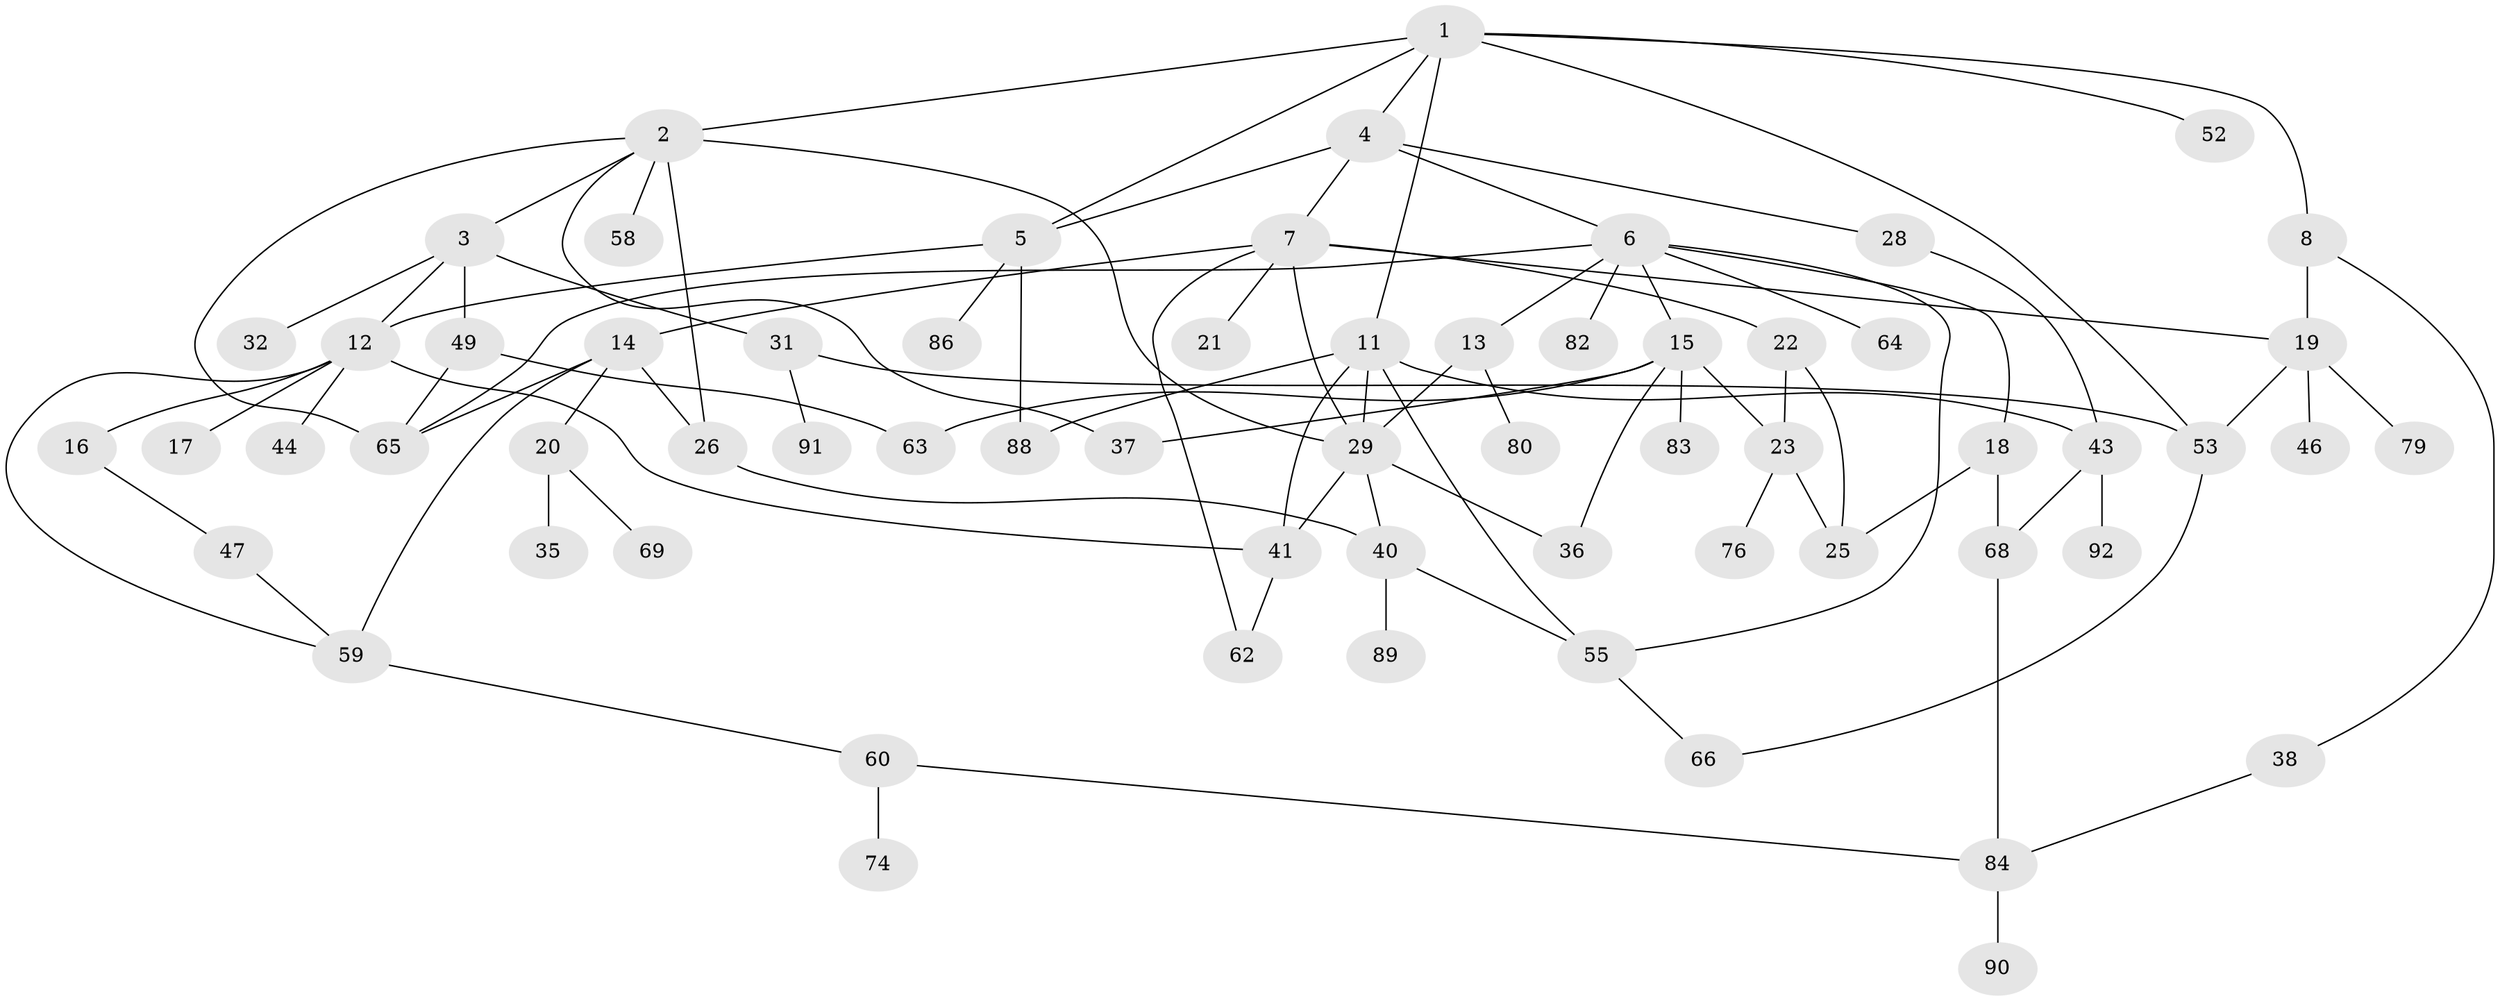 // original degree distribution, {7: 0.021739130434782608, 4: 0.09782608695652174, 5: 0.07608695652173914, 3: 0.2826086956521739, 2: 0.20652173913043478, 6: 0.043478260869565216, 1: 0.2717391304347826}
// Generated by graph-tools (version 1.1) at 2025/41/03/06/25 10:41:25]
// undirected, 64 vertices, 95 edges
graph export_dot {
graph [start="1"]
  node [color=gray90,style=filled];
  1;
  2 [super="+27"];
  3 [super="+39"];
  4;
  5 [super="+24"];
  6 [super="+10"];
  7 [super="+9"];
  8 [super="+57"];
  11 [super="+48"];
  12 [super="+42"];
  13;
  14 [super="+34"];
  15 [super="+72"];
  16;
  17;
  18;
  19 [super="+77"];
  20;
  21;
  22;
  23 [super="+30"];
  25 [super="+51"];
  26;
  28 [super="+75"];
  29 [super="+33"];
  31;
  32;
  35;
  36 [super="+85"];
  37;
  38;
  40 [super="+54"];
  41 [super="+45"];
  43 [super="+56"];
  44;
  46 [super="+67"];
  47 [super="+70"];
  49 [super="+50"];
  52;
  53 [super="+78"];
  55 [super="+73"];
  58;
  59 [super="+81"];
  60 [super="+61"];
  62;
  63;
  64;
  65;
  66;
  68 [super="+71"];
  69;
  74;
  76;
  79;
  80;
  82;
  83;
  84 [super="+87"];
  86;
  88;
  89;
  90;
  91;
  92;
  1 -- 2;
  1 -- 4;
  1 -- 5;
  1 -- 8;
  1 -- 11;
  1 -- 52;
  1 -- 53;
  2 -- 3;
  2 -- 26 [weight=2];
  2 -- 65;
  2 -- 58;
  2 -- 37;
  2 -- 29;
  3 -- 12;
  3 -- 31;
  3 -- 32;
  3 -- 49 [weight=2];
  4 -- 6;
  4 -- 7;
  4 -- 28;
  4 -- 5;
  5 -- 12;
  5 -- 88;
  5 -- 86;
  6 -- 15;
  6 -- 18;
  6 -- 64;
  6 -- 65;
  6 -- 82;
  6 -- 13;
  6 -- 55;
  7 -- 14;
  7 -- 21;
  7 -- 22;
  7 -- 62;
  7 -- 19;
  7 -- 29;
  8 -- 19;
  8 -- 38;
  11 -- 43;
  11 -- 55;
  11 -- 88;
  11 -- 41;
  11 -- 29;
  12 -- 16;
  12 -- 17;
  12 -- 44;
  12 -- 59;
  12 -- 41;
  13 -- 29;
  13 -- 80;
  14 -- 20;
  14 -- 26;
  14 -- 65;
  14 -- 59;
  15 -- 23;
  15 -- 83;
  15 -- 37;
  15 -- 63;
  15 -- 36;
  16 -- 47;
  18 -- 25;
  18 -- 68;
  19 -- 46;
  19 -- 53;
  19 -- 79;
  20 -- 35;
  20 -- 69;
  22 -- 23;
  22 -- 25;
  23 -- 76;
  23 -- 25;
  26 -- 40;
  28 -- 43;
  29 -- 41;
  29 -- 36;
  29 -- 40;
  31 -- 91;
  31 -- 53;
  38 -- 84;
  40 -- 55;
  40 -- 89;
  41 -- 62;
  43 -- 92;
  43 -- 68;
  47 -- 59;
  49 -- 65;
  49 -- 63;
  53 -- 66;
  55 -- 66;
  59 -- 60;
  60 -- 74;
  60 -- 84;
  68 -- 84;
  84 -- 90;
}
